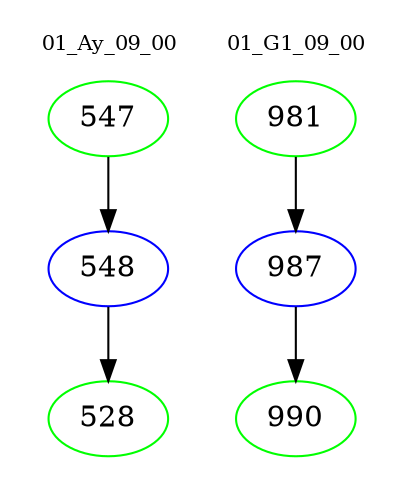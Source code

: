 digraph{
subgraph cluster_0 {
color = white
label = "01_Ay_09_00";
fontsize=10;
T0_547 [label="547", color="green"]
T0_547 -> T0_548 [color="black"]
T0_548 [label="548", color="blue"]
T0_548 -> T0_528 [color="black"]
T0_528 [label="528", color="green"]
}
subgraph cluster_1 {
color = white
label = "01_G1_09_00";
fontsize=10;
T1_981 [label="981", color="green"]
T1_981 -> T1_987 [color="black"]
T1_987 [label="987", color="blue"]
T1_987 -> T1_990 [color="black"]
T1_990 [label="990", color="green"]
}
}
